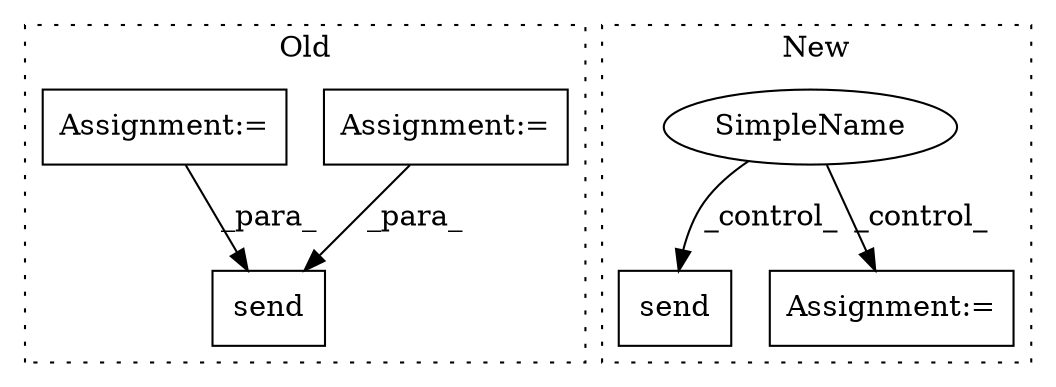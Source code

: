 digraph G {
subgraph cluster0 {
1 [label="send" a="32" s="5085,5096" l="5,1" shape="box"];
3 [label="Assignment:=" a="7" s="5021" l="32" shape="box"];
4 [label="Assignment:=" a="7" s="4848" l="1" shape="box"];
label = "Old";
style="dotted";
}
subgraph cluster1 {
2 [label="send" a="32" s="5639,5670" l="5,1" shape="box"];
5 [label="SimpleName" a="42" s="" l="" shape="ellipse"];
6 [label="Assignment:=" a="7" s="5590" l="1" shape="box"];
label = "New";
style="dotted";
}
3 -> 1 [label="_para_"];
4 -> 1 [label="_para_"];
5 -> 6 [label="_control_"];
5 -> 2 [label="_control_"];
}